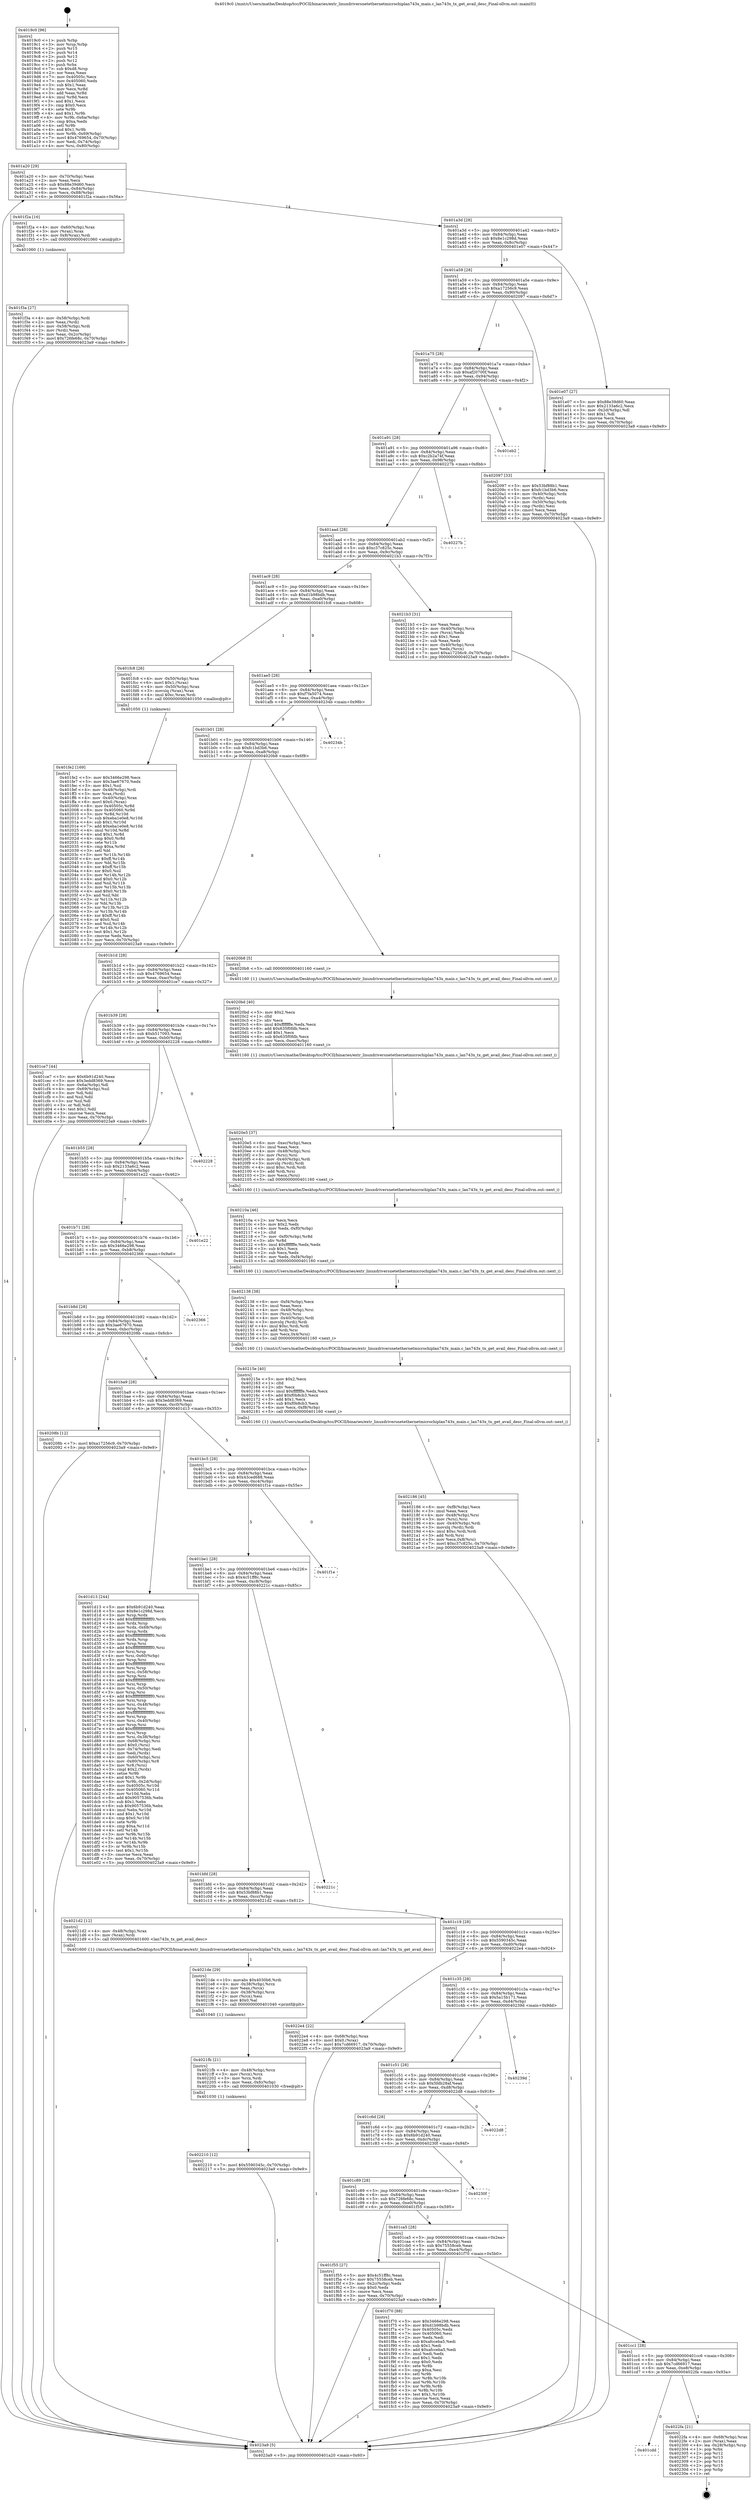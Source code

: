 digraph "0x4019c0" {
  label = "0x4019c0 (/mnt/c/Users/mathe/Desktop/tcc/POCII/binaries/extr_linuxdriversnetethernetmicrochiplan743x_main.c_lan743x_tx_get_avail_desc_Final-ollvm.out::main(0))"
  labelloc = "t"
  node[shape=record]

  Entry [label="",width=0.3,height=0.3,shape=circle,fillcolor=black,style=filled]
  "0x401a20" [label="{
     0x401a20 [29]\l
     | [instrs]\l
     &nbsp;&nbsp;0x401a20 \<+3\>: mov -0x70(%rbp),%eax\l
     &nbsp;&nbsp;0x401a23 \<+2\>: mov %eax,%ecx\l
     &nbsp;&nbsp;0x401a25 \<+6\>: sub $0x88e39d60,%ecx\l
     &nbsp;&nbsp;0x401a2b \<+6\>: mov %eax,-0x84(%rbp)\l
     &nbsp;&nbsp;0x401a31 \<+6\>: mov %ecx,-0x88(%rbp)\l
     &nbsp;&nbsp;0x401a37 \<+6\>: je 0000000000401f2a \<main+0x56a\>\l
  }"]
  "0x401f2a" [label="{
     0x401f2a [16]\l
     | [instrs]\l
     &nbsp;&nbsp;0x401f2a \<+4\>: mov -0x60(%rbp),%rax\l
     &nbsp;&nbsp;0x401f2e \<+3\>: mov (%rax),%rax\l
     &nbsp;&nbsp;0x401f31 \<+4\>: mov 0x8(%rax),%rdi\l
     &nbsp;&nbsp;0x401f35 \<+5\>: call 0000000000401060 \<atoi@plt\>\l
     | [calls]\l
     &nbsp;&nbsp;0x401060 \{1\} (unknown)\l
  }"]
  "0x401a3d" [label="{
     0x401a3d [28]\l
     | [instrs]\l
     &nbsp;&nbsp;0x401a3d \<+5\>: jmp 0000000000401a42 \<main+0x82\>\l
     &nbsp;&nbsp;0x401a42 \<+6\>: mov -0x84(%rbp),%eax\l
     &nbsp;&nbsp;0x401a48 \<+5\>: sub $0x8e1c298d,%eax\l
     &nbsp;&nbsp;0x401a4d \<+6\>: mov %eax,-0x8c(%rbp)\l
     &nbsp;&nbsp;0x401a53 \<+6\>: je 0000000000401e07 \<main+0x447\>\l
  }"]
  Exit [label="",width=0.3,height=0.3,shape=circle,fillcolor=black,style=filled,peripheries=2]
  "0x401e07" [label="{
     0x401e07 [27]\l
     | [instrs]\l
     &nbsp;&nbsp;0x401e07 \<+5\>: mov $0x88e39d60,%eax\l
     &nbsp;&nbsp;0x401e0c \<+5\>: mov $0x2133a6c2,%ecx\l
     &nbsp;&nbsp;0x401e11 \<+3\>: mov -0x2d(%rbp),%dl\l
     &nbsp;&nbsp;0x401e14 \<+3\>: test $0x1,%dl\l
     &nbsp;&nbsp;0x401e17 \<+3\>: cmovne %ecx,%eax\l
     &nbsp;&nbsp;0x401e1a \<+3\>: mov %eax,-0x70(%rbp)\l
     &nbsp;&nbsp;0x401e1d \<+5\>: jmp 00000000004023a9 \<main+0x9e9\>\l
  }"]
  "0x401a59" [label="{
     0x401a59 [28]\l
     | [instrs]\l
     &nbsp;&nbsp;0x401a59 \<+5\>: jmp 0000000000401a5e \<main+0x9e\>\l
     &nbsp;&nbsp;0x401a5e \<+6\>: mov -0x84(%rbp),%eax\l
     &nbsp;&nbsp;0x401a64 \<+5\>: sub $0xa17256c9,%eax\l
     &nbsp;&nbsp;0x401a69 \<+6\>: mov %eax,-0x90(%rbp)\l
     &nbsp;&nbsp;0x401a6f \<+6\>: je 0000000000402097 \<main+0x6d7\>\l
  }"]
  "0x401cdd" [label="{
     0x401cdd\l
  }", style=dashed]
  "0x402097" [label="{
     0x402097 [33]\l
     | [instrs]\l
     &nbsp;&nbsp;0x402097 \<+5\>: mov $0x53bf88b1,%eax\l
     &nbsp;&nbsp;0x40209c \<+5\>: mov $0xfc1bd3b6,%ecx\l
     &nbsp;&nbsp;0x4020a1 \<+4\>: mov -0x40(%rbp),%rdx\l
     &nbsp;&nbsp;0x4020a5 \<+2\>: mov (%rdx),%esi\l
     &nbsp;&nbsp;0x4020a7 \<+4\>: mov -0x50(%rbp),%rdx\l
     &nbsp;&nbsp;0x4020ab \<+2\>: cmp (%rdx),%esi\l
     &nbsp;&nbsp;0x4020ad \<+3\>: cmovl %ecx,%eax\l
     &nbsp;&nbsp;0x4020b0 \<+3\>: mov %eax,-0x70(%rbp)\l
     &nbsp;&nbsp;0x4020b3 \<+5\>: jmp 00000000004023a9 \<main+0x9e9\>\l
  }"]
  "0x401a75" [label="{
     0x401a75 [28]\l
     | [instrs]\l
     &nbsp;&nbsp;0x401a75 \<+5\>: jmp 0000000000401a7a \<main+0xba\>\l
     &nbsp;&nbsp;0x401a7a \<+6\>: mov -0x84(%rbp),%eax\l
     &nbsp;&nbsp;0x401a80 \<+5\>: sub $0xaf20700f,%eax\l
     &nbsp;&nbsp;0x401a85 \<+6\>: mov %eax,-0x94(%rbp)\l
     &nbsp;&nbsp;0x401a8b \<+6\>: je 0000000000401eb2 \<main+0x4f2\>\l
  }"]
  "0x4022fa" [label="{
     0x4022fa [21]\l
     | [instrs]\l
     &nbsp;&nbsp;0x4022fa \<+4\>: mov -0x68(%rbp),%rax\l
     &nbsp;&nbsp;0x4022fe \<+2\>: mov (%rax),%eax\l
     &nbsp;&nbsp;0x402300 \<+4\>: lea -0x28(%rbp),%rsp\l
     &nbsp;&nbsp;0x402304 \<+1\>: pop %rbx\l
     &nbsp;&nbsp;0x402305 \<+2\>: pop %r12\l
     &nbsp;&nbsp;0x402307 \<+2\>: pop %r13\l
     &nbsp;&nbsp;0x402309 \<+2\>: pop %r14\l
     &nbsp;&nbsp;0x40230b \<+2\>: pop %r15\l
     &nbsp;&nbsp;0x40230d \<+1\>: pop %rbp\l
     &nbsp;&nbsp;0x40230e \<+1\>: ret\l
  }"]
  "0x401eb2" [label="{
     0x401eb2\l
  }", style=dashed]
  "0x401a91" [label="{
     0x401a91 [28]\l
     | [instrs]\l
     &nbsp;&nbsp;0x401a91 \<+5\>: jmp 0000000000401a96 \<main+0xd6\>\l
     &nbsp;&nbsp;0x401a96 \<+6\>: mov -0x84(%rbp),%eax\l
     &nbsp;&nbsp;0x401a9c \<+5\>: sub $0xc2b2a74f,%eax\l
     &nbsp;&nbsp;0x401aa1 \<+6\>: mov %eax,-0x98(%rbp)\l
     &nbsp;&nbsp;0x401aa7 \<+6\>: je 000000000040227b \<main+0x8bb\>\l
  }"]
  "0x402210" [label="{
     0x402210 [12]\l
     | [instrs]\l
     &nbsp;&nbsp;0x402210 \<+7\>: movl $0x5590345c,-0x70(%rbp)\l
     &nbsp;&nbsp;0x402217 \<+5\>: jmp 00000000004023a9 \<main+0x9e9\>\l
  }"]
  "0x40227b" [label="{
     0x40227b\l
  }", style=dashed]
  "0x401aad" [label="{
     0x401aad [28]\l
     | [instrs]\l
     &nbsp;&nbsp;0x401aad \<+5\>: jmp 0000000000401ab2 \<main+0xf2\>\l
     &nbsp;&nbsp;0x401ab2 \<+6\>: mov -0x84(%rbp),%eax\l
     &nbsp;&nbsp;0x401ab8 \<+5\>: sub $0xc37c825c,%eax\l
     &nbsp;&nbsp;0x401abd \<+6\>: mov %eax,-0x9c(%rbp)\l
     &nbsp;&nbsp;0x401ac3 \<+6\>: je 00000000004021b3 \<main+0x7f3\>\l
  }"]
  "0x4021fb" [label="{
     0x4021fb [21]\l
     | [instrs]\l
     &nbsp;&nbsp;0x4021fb \<+4\>: mov -0x48(%rbp),%rcx\l
     &nbsp;&nbsp;0x4021ff \<+3\>: mov (%rcx),%rcx\l
     &nbsp;&nbsp;0x402202 \<+3\>: mov %rcx,%rdi\l
     &nbsp;&nbsp;0x402205 \<+6\>: mov %eax,-0xfc(%rbp)\l
     &nbsp;&nbsp;0x40220b \<+5\>: call 0000000000401030 \<free@plt\>\l
     | [calls]\l
     &nbsp;&nbsp;0x401030 \{1\} (unknown)\l
  }"]
  "0x4021b3" [label="{
     0x4021b3 [31]\l
     | [instrs]\l
     &nbsp;&nbsp;0x4021b3 \<+2\>: xor %eax,%eax\l
     &nbsp;&nbsp;0x4021b5 \<+4\>: mov -0x40(%rbp),%rcx\l
     &nbsp;&nbsp;0x4021b9 \<+2\>: mov (%rcx),%edx\l
     &nbsp;&nbsp;0x4021bb \<+3\>: sub $0x1,%eax\l
     &nbsp;&nbsp;0x4021be \<+2\>: sub %eax,%edx\l
     &nbsp;&nbsp;0x4021c0 \<+4\>: mov -0x40(%rbp),%rcx\l
     &nbsp;&nbsp;0x4021c4 \<+2\>: mov %edx,(%rcx)\l
     &nbsp;&nbsp;0x4021c6 \<+7\>: movl $0xa17256c9,-0x70(%rbp)\l
     &nbsp;&nbsp;0x4021cd \<+5\>: jmp 00000000004023a9 \<main+0x9e9\>\l
  }"]
  "0x401ac9" [label="{
     0x401ac9 [28]\l
     | [instrs]\l
     &nbsp;&nbsp;0x401ac9 \<+5\>: jmp 0000000000401ace \<main+0x10e\>\l
     &nbsp;&nbsp;0x401ace \<+6\>: mov -0x84(%rbp),%eax\l
     &nbsp;&nbsp;0x401ad4 \<+5\>: sub $0xd1b98bdb,%eax\l
     &nbsp;&nbsp;0x401ad9 \<+6\>: mov %eax,-0xa0(%rbp)\l
     &nbsp;&nbsp;0x401adf \<+6\>: je 0000000000401fc8 \<main+0x608\>\l
  }"]
  "0x4021de" [label="{
     0x4021de [29]\l
     | [instrs]\l
     &nbsp;&nbsp;0x4021de \<+10\>: movabs $0x4030b6,%rdi\l
     &nbsp;&nbsp;0x4021e8 \<+4\>: mov -0x38(%rbp),%rcx\l
     &nbsp;&nbsp;0x4021ec \<+2\>: mov %eax,(%rcx)\l
     &nbsp;&nbsp;0x4021ee \<+4\>: mov -0x38(%rbp),%rcx\l
     &nbsp;&nbsp;0x4021f2 \<+2\>: mov (%rcx),%esi\l
     &nbsp;&nbsp;0x4021f4 \<+2\>: mov $0x0,%al\l
     &nbsp;&nbsp;0x4021f6 \<+5\>: call 0000000000401040 \<printf@plt\>\l
     | [calls]\l
     &nbsp;&nbsp;0x401040 \{1\} (unknown)\l
  }"]
  "0x401fc8" [label="{
     0x401fc8 [26]\l
     | [instrs]\l
     &nbsp;&nbsp;0x401fc8 \<+4\>: mov -0x50(%rbp),%rax\l
     &nbsp;&nbsp;0x401fcc \<+6\>: movl $0x1,(%rax)\l
     &nbsp;&nbsp;0x401fd2 \<+4\>: mov -0x50(%rbp),%rax\l
     &nbsp;&nbsp;0x401fd6 \<+3\>: movslq (%rax),%rax\l
     &nbsp;&nbsp;0x401fd9 \<+4\>: imul $0xc,%rax,%rdi\l
     &nbsp;&nbsp;0x401fdd \<+5\>: call 0000000000401050 \<malloc@plt\>\l
     | [calls]\l
     &nbsp;&nbsp;0x401050 \{1\} (unknown)\l
  }"]
  "0x401ae5" [label="{
     0x401ae5 [28]\l
     | [instrs]\l
     &nbsp;&nbsp;0x401ae5 \<+5\>: jmp 0000000000401aea \<main+0x12a\>\l
     &nbsp;&nbsp;0x401aea \<+6\>: mov -0x84(%rbp),%eax\l
     &nbsp;&nbsp;0x401af0 \<+5\>: sub $0xf7fa5074,%eax\l
     &nbsp;&nbsp;0x401af5 \<+6\>: mov %eax,-0xa4(%rbp)\l
     &nbsp;&nbsp;0x401afb \<+6\>: je 000000000040234b \<main+0x98b\>\l
  }"]
  "0x402186" [label="{
     0x402186 [45]\l
     | [instrs]\l
     &nbsp;&nbsp;0x402186 \<+6\>: mov -0xf8(%rbp),%ecx\l
     &nbsp;&nbsp;0x40218c \<+3\>: imul %eax,%ecx\l
     &nbsp;&nbsp;0x40218f \<+4\>: mov -0x48(%rbp),%rsi\l
     &nbsp;&nbsp;0x402193 \<+3\>: mov (%rsi),%rsi\l
     &nbsp;&nbsp;0x402196 \<+4\>: mov -0x40(%rbp),%rdi\l
     &nbsp;&nbsp;0x40219a \<+3\>: movslq (%rdi),%rdi\l
     &nbsp;&nbsp;0x40219d \<+4\>: imul $0xc,%rdi,%rdi\l
     &nbsp;&nbsp;0x4021a1 \<+3\>: add %rdi,%rsi\l
     &nbsp;&nbsp;0x4021a4 \<+3\>: mov %ecx,0x8(%rsi)\l
     &nbsp;&nbsp;0x4021a7 \<+7\>: movl $0xc37c825c,-0x70(%rbp)\l
     &nbsp;&nbsp;0x4021ae \<+5\>: jmp 00000000004023a9 \<main+0x9e9\>\l
  }"]
  "0x40234b" [label="{
     0x40234b\l
  }", style=dashed]
  "0x401b01" [label="{
     0x401b01 [28]\l
     | [instrs]\l
     &nbsp;&nbsp;0x401b01 \<+5\>: jmp 0000000000401b06 \<main+0x146\>\l
     &nbsp;&nbsp;0x401b06 \<+6\>: mov -0x84(%rbp),%eax\l
     &nbsp;&nbsp;0x401b0c \<+5\>: sub $0xfc1bd3b6,%eax\l
     &nbsp;&nbsp;0x401b11 \<+6\>: mov %eax,-0xa8(%rbp)\l
     &nbsp;&nbsp;0x401b17 \<+6\>: je 00000000004020b8 \<main+0x6f8\>\l
  }"]
  "0x40215e" [label="{
     0x40215e [40]\l
     | [instrs]\l
     &nbsp;&nbsp;0x40215e \<+5\>: mov $0x2,%ecx\l
     &nbsp;&nbsp;0x402163 \<+1\>: cltd\l
     &nbsp;&nbsp;0x402164 \<+2\>: idiv %ecx\l
     &nbsp;&nbsp;0x402166 \<+6\>: imul $0xfffffffe,%edx,%ecx\l
     &nbsp;&nbsp;0x40216c \<+6\>: add $0xf0b8cb3,%ecx\l
     &nbsp;&nbsp;0x402172 \<+3\>: add $0x1,%ecx\l
     &nbsp;&nbsp;0x402175 \<+6\>: sub $0xf0b8cb3,%ecx\l
     &nbsp;&nbsp;0x40217b \<+6\>: mov %ecx,-0xf8(%rbp)\l
     &nbsp;&nbsp;0x402181 \<+5\>: call 0000000000401160 \<next_i\>\l
     | [calls]\l
     &nbsp;&nbsp;0x401160 \{1\} (/mnt/c/Users/mathe/Desktop/tcc/POCII/binaries/extr_linuxdriversnetethernetmicrochiplan743x_main.c_lan743x_tx_get_avail_desc_Final-ollvm.out::next_i)\l
  }"]
  "0x4020b8" [label="{
     0x4020b8 [5]\l
     | [instrs]\l
     &nbsp;&nbsp;0x4020b8 \<+5\>: call 0000000000401160 \<next_i\>\l
     | [calls]\l
     &nbsp;&nbsp;0x401160 \{1\} (/mnt/c/Users/mathe/Desktop/tcc/POCII/binaries/extr_linuxdriversnetethernetmicrochiplan743x_main.c_lan743x_tx_get_avail_desc_Final-ollvm.out::next_i)\l
  }"]
  "0x401b1d" [label="{
     0x401b1d [28]\l
     | [instrs]\l
     &nbsp;&nbsp;0x401b1d \<+5\>: jmp 0000000000401b22 \<main+0x162\>\l
     &nbsp;&nbsp;0x401b22 \<+6\>: mov -0x84(%rbp),%eax\l
     &nbsp;&nbsp;0x401b28 \<+5\>: sub $0x4769654,%eax\l
     &nbsp;&nbsp;0x401b2d \<+6\>: mov %eax,-0xac(%rbp)\l
     &nbsp;&nbsp;0x401b33 \<+6\>: je 0000000000401ce7 \<main+0x327\>\l
  }"]
  "0x402138" [label="{
     0x402138 [38]\l
     | [instrs]\l
     &nbsp;&nbsp;0x402138 \<+6\>: mov -0xf4(%rbp),%ecx\l
     &nbsp;&nbsp;0x40213e \<+3\>: imul %eax,%ecx\l
     &nbsp;&nbsp;0x402141 \<+4\>: mov -0x48(%rbp),%rsi\l
     &nbsp;&nbsp;0x402145 \<+3\>: mov (%rsi),%rsi\l
     &nbsp;&nbsp;0x402148 \<+4\>: mov -0x40(%rbp),%rdi\l
     &nbsp;&nbsp;0x40214c \<+3\>: movslq (%rdi),%rdi\l
     &nbsp;&nbsp;0x40214f \<+4\>: imul $0xc,%rdi,%rdi\l
     &nbsp;&nbsp;0x402153 \<+3\>: add %rdi,%rsi\l
     &nbsp;&nbsp;0x402156 \<+3\>: mov %ecx,0x4(%rsi)\l
     &nbsp;&nbsp;0x402159 \<+5\>: call 0000000000401160 \<next_i\>\l
     | [calls]\l
     &nbsp;&nbsp;0x401160 \{1\} (/mnt/c/Users/mathe/Desktop/tcc/POCII/binaries/extr_linuxdriversnetethernetmicrochiplan743x_main.c_lan743x_tx_get_avail_desc_Final-ollvm.out::next_i)\l
  }"]
  "0x401ce7" [label="{
     0x401ce7 [44]\l
     | [instrs]\l
     &nbsp;&nbsp;0x401ce7 \<+5\>: mov $0x6b91d240,%eax\l
     &nbsp;&nbsp;0x401cec \<+5\>: mov $0x3edd8369,%ecx\l
     &nbsp;&nbsp;0x401cf1 \<+3\>: mov -0x6a(%rbp),%dl\l
     &nbsp;&nbsp;0x401cf4 \<+4\>: mov -0x69(%rbp),%sil\l
     &nbsp;&nbsp;0x401cf8 \<+3\>: mov %dl,%dil\l
     &nbsp;&nbsp;0x401cfb \<+3\>: and %sil,%dil\l
     &nbsp;&nbsp;0x401cfe \<+3\>: xor %sil,%dl\l
     &nbsp;&nbsp;0x401d01 \<+3\>: or %dl,%dil\l
     &nbsp;&nbsp;0x401d04 \<+4\>: test $0x1,%dil\l
     &nbsp;&nbsp;0x401d08 \<+3\>: cmovne %ecx,%eax\l
     &nbsp;&nbsp;0x401d0b \<+3\>: mov %eax,-0x70(%rbp)\l
     &nbsp;&nbsp;0x401d0e \<+5\>: jmp 00000000004023a9 \<main+0x9e9\>\l
  }"]
  "0x401b39" [label="{
     0x401b39 [28]\l
     | [instrs]\l
     &nbsp;&nbsp;0x401b39 \<+5\>: jmp 0000000000401b3e \<main+0x17e\>\l
     &nbsp;&nbsp;0x401b3e \<+6\>: mov -0x84(%rbp),%eax\l
     &nbsp;&nbsp;0x401b44 \<+5\>: sub $0xb517093,%eax\l
     &nbsp;&nbsp;0x401b49 \<+6\>: mov %eax,-0xb0(%rbp)\l
     &nbsp;&nbsp;0x401b4f \<+6\>: je 0000000000402228 \<main+0x868\>\l
  }"]
  "0x4023a9" [label="{
     0x4023a9 [5]\l
     | [instrs]\l
     &nbsp;&nbsp;0x4023a9 \<+5\>: jmp 0000000000401a20 \<main+0x60\>\l
  }"]
  "0x4019c0" [label="{
     0x4019c0 [96]\l
     | [instrs]\l
     &nbsp;&nbsp;0x4019c0 \<+1\>: push %rbp\l
     &nbsp;&nbsp;0x4019c1 \<+3\>: mov %rsp,%rbp\l
     &nbsp;&nbsp;0x4019c4 \<+2\>: push %r15\l
     &nbsp;&nbsp;0x4019c6 \<+2\>: push %r14\l
     &nbsp;&nbsp;0x4019c8 \<+2\>: push %r13\l
     &nbsp;&nbsp;0x4019ca \<+2\>: push %r12\l
     &nbsp;&nbsp;0x4019cc \<+1\>: push %rbx\l
     &nbsp;&nbsp;0x4019cd \<+7\>: sub $0xd8,%rsp\l
     &nbsp;&nbsp;0x4019d4 \<+2\>: xor %eax,%eax\l
     &nbsp;&nbsp;0x4019d6 \<+7\>: mov 0x40505c,%ecx\l
     &nbsp;&nbsp;0x4019dd \<+7\>: mov 0x405060,%edx\l
     &nbsp;&nbsp;0x4019e4 \<+3\>: sub $0x1,%eax\l
     &nbsp;&nbsp;0x4019e7 \<+3\>: mov %ecx,%r8d\l
     &nbsp;&nbsp;0x4019ea \<+3\>: add %eax,%r8d\l
     &nbsp;&nbsp;0x4019ed \<+4\>: imul %r8d,%ecx\l
     &nbsp;&nbsp;0x4019f1 \<+3\>: and $0x1,%ecx\l
     &nbsp;&nbsp;0x4019f4 \<+3\>: cmp $0x0,%ecx\l
     &nbsp;&nbsp;0x4019f7 \<+4\>: sete %r9b\l
     &nbsp;&nbsp;0x4019fb \<+4\>: and $0x1,%r9b\l
     &nbsp;&nbsp;0x4019ff \<+4\>: mov %r9b,-0x6a(%rbp)\l
     &nbsp;&nbsp;0x401a03 \<+3\>: cmp $0xa,%edx\l
     &nbsp;&nbsp;0x401a06 \<+4\>: setl %r9b\l
     &nbsp;&nbsp;0x401a0a \<+4\>: and $0x1,%r9b\l
     &nbsp;&nbsp;0x401a0e \<+4\>: mov %r9b,-0x69(%rbp)\l
     &nbsp;&nbsp;0x401a12 \<+7\>: movl $0x4769654,-0x70(%rbp)\l
     &nbsp;&nbsp;0x401a19 \<+3\>: mov %edi,-0x74(%rbp)\l
     &nbsp;&nbsp;0x401a1c \<+4\>: mov %rsi,-0x80(%rbp)\l
  }"]
  "0x40210a" [label="{
     0x40210a [46]\l
     | [instrs]\l
     &nbsp;&nbsp;0x40210a \<+2\>: xor %ecx,%ecx\l
     &nbsp;&nbsp;0x40210c \<+5\>: mov $0x2,%edx\l
     &nbsp;&nbsp;0x402111 \<+6\>: mov %edx,-0xf0(%rbp)\l
     &nbsp;&nbsp;0x402117 \<+1\>: cltd\l
     &nbsp;&nbsp;0x402118 \<+7\>: mov -0xf0(%rbp),%r8d\l
     &nbsp;&nbsp;0x40211f \<+3\>: idiv %r8d\l
     &nbsp;&nbsp;0x402122 \<+6\>: imul $0xfffffffe,%edx,%edx\l
     &nbsp;&nbsp;0x402128 \<+3\>: sub $0x1,%ecx\l
     &nbsp;&nbsp;0x40212b \<+2\>: sub %ecx,%edx\l
     &nbsp;&nbsp;0x40212d \<+6\>: mov %edx,-0xf4(%rbp)\l
     &nbsp;&nbsp;0x402133 \<+5\>: call 0000000000401160 \<next_i\>\l
     | [calls]\l
     &nbsp;&nbsp;0x401160 \{1\} (/mnt/c/Users/mathe/Desktop/tcc/POCII/binaries/extr_linuxdriversnetethernetmicrochiplan743x_main.c_lan743x_tx_get_avail_desc_Final-ollvm.out::next_i)\l
  }"]
  "0x402228" [label="{
     0x402228\l
  }", style=dashed]
  "0x401b55" [label="{
     0x401b55 [28]\l
     | [instrs]\l
     &nbsp;&nbsp;0x401b55 \<+5\>: jmp 0000000000401b5a \<main+0x19a\>\l
     &nbsp;&nbsp;0x401b5a \<+6\>: mov -0x84(%rbp),%eax\l
     &nbsp;&nbsp;0x401b60 \<+5\>: sub $0x2133a6c2,%eax\l
     &nbsp;&nbsp;0x401b65 \<+6\>: mov %eax,-0xb4(%rbp)\l
     &nbsp;&nbsp;0x401b6b \<+6\>: je 0000000000401e22 \<main+0x462\>\l
  }"]
  "0x4020e5" [label="{
     0x4020e5 [37]\l
     | [instrs]\l
     &nbsp;&nbsp;0x4020e5 \<+6\>: mov -0xec(%rbp),%ecx\l
     &nbsp;&nbsp;0x4020eb \<+3\>: imul %eax,%ecx\l
     &nbsp;&nbsp;0x4020ee \<+4\>: mov -0x48(%rbp),%rsi\l
     &nbsp;&nbsp;0x4020f2 \<+3\>: mov (%rsi),%rsi\l
     &nbsp;&nbsp;0x4020f5 \<+4\>: mov -0x40(%rbp),%rdi\l
     &nbsp;&nbsp;0x4020f9 \<+3\>: movslq (%rdi),%rdi\l
     &nbsp;&nbsp;0x4020fc \<+4\>: imul $0xc,%rdi,%rdi\l
     &nbsp;&nbsp;0x402100 \<+3\>: add %rdi,%rsi\l
     &nbsp;&nbsp;0x402103 \<+2\>: mov %ecx,(%rsi)\l
     &nbsp;&nbsp;0x402105 \<+5\>: call 0000000000401160 \<next_i\>\l
     | [calls]\l
     &nbsp;&nbsp;0x401160 \{1\} (/mnt/c/Users/mathe/Desktop/tcc/POCII/binaries/extr_linuxdriversnetethernetmicrochiplan743x_main.c_lan743x_tx_get_avail_desc_Final-ollvm.out::next_i)\l
  }"]
  "0x401e22" [label="{
     0x401e22\l
  }", style=dashed]
  "0x401b71" [label="{
     0x401b71 [28]\l
     | [instrs]\l
     &nbsp;&nbsp;0x401b71 \<+5\>: jmp 0000000000401b76 \<main+0x1b6\>\l
     &nbsp;&nbsp;0x401b76 \<+6\>: mov -0x84(%rbp),%eax\l
     &nbsp;&nbsp;0x401b7c \<+5\>: sub $0x3466e298,%eax\l
     &nbsp;&nbsp;0x401b81 \<+6\>: mov %eax,-0xb8(%rbp)\l
     &nbsp;&nbsp;0x401b87 \<+6\>: je 0000000000402366 \<main+0x9a6\>\l
  }"]
  "0x4020bd" [label="{
     0x4020bd [40]\l
     | [instrs]\l
     &nbsp;&nbsp;0x4020bd \<+5\>: mov $0x2,%ecx\l
     &nbsp;&nbsp;0x4020c2 \<+1\>: cltd\l
     &nbsp;&nbsp;0x4020c3 \<+2\>: idiv %ecx\l
     &nbsp;&nbsp;0x4020c5 \<+6\>: imul $0xfffffffe,%edx,%ecx\l
     &nbsp;&nbsp;0x4020cb \<+6\>: add $0x635f0fdb,%ecx\l
     &nbsp;&nbsp;0x4020d1 \<+3\>: add $0x1,%ecx\l
     &nbsp;&nbsp;0x4020d4 \<+6\>: sub $0x635f0fdb,%ecx\l
     &nbsp;&nbsp;0x4020da \<+6\>: mov %ecx,-0xec(%rbp)\l
     &nbsp;&nbsp;0x4020e0 \<+5\>: call 0000000000401160 \<next_i\>\l
     | [calls]\l
     &nbsp;&nbsp;0x401160 \{1\} (/mnt/c/Users/mathe/Desktop/tcc/POCII/binaries/extr_linuxdriversnetethernetmicrochiplan743x_main.c_lan743x_tx_get_avail_desc_Final-ollvm.out::next_i)\l
  }"]
  "0x402366" [label="{
     0x402366\l
  }", style=dashed]
  "0x401b8d" [label="{
     0x401b8d [28]\l
     | [instrs]\l
     &nbsp;&nbsp;0x401b8d \<+5\>: jmp 0000000000401b92 \<main+0x1d2\>\l
     &nbsp;&nbsp;0x401b92 \<+6\>: mov -0x84(%rbp),%eax\l
     &nbsp;&nbsp;0x401b98 \<+5\>: sub $0x3ae67670,%eax\l
     &nbsp;&nbsp;0x401b9d \<+6\>: mov %eax,-0xbc(%rbp)\l
     &nbsp;&nbsp;0x401ba3 \<+6\>: je 000000000040208b \<main+0x6cb\>\l
  }"]
  "0x401fe2" [label="{
     0x401fe2 [169]\l
     | [instrs]\l
     &nbsp;&nbsp;0x401fe2 \<+5\>: mov $0x3466e298,%ecx\l
     &nbsp;&nbsp;0x401fe7 \<+5\>: mov $0x3ae67670,%edx\l
     &nbsp;&nbsp;0x401fec \<+3\>: mov $0x1,%sil\l
     &nbsp;&nbsp;0x401fef \<+4\>: mov -0x48(%rbp),%rdi\l
     &nbsp;&nbsp;0x401ff3 \<+3\>: mov %rax,(%rdi)\l
     &nbsp;&nbsp;0x401ff6 \<+4\>: mov -0x40(%rbp),%rax\l
     &nbsp;&nbsp;0x401ffa \<+6\>: movl $0x0,(%rax)\l
     &nbsp;&nbsp;0x402000 \<+8\>: mov 0x40505c,%r8d\l
     &nbsp;&nbsp;0x402008 \<+8\>: mov 0x405060,%r9d\l
     &nbsp;&nbsp;0x402010 \<+3\>: mov %r8d,%r10d\l
     &nbsp;&nbsp;0x402013 \<+7\>: sub $0xeba1e0e8,%r10d\l
     &nbsp;&nbsp;0x40201a \<+4\>: sub $0x1,%r10d\l
     &nbsp;&nbsp;0x40201e \<+7\>: add $0xeba1e0e8,%r10d\l
     &nbsp;&nbsp;0x402025 \<+4\>: imul %r10d,%r8d\l
     &nbsp;&nbsp;0x402029 \<+4\>: and $0x1,%r8d\l
     &nbsp;&nbsp;0x40202d \<+4\>: cmp $0x0,%r8d\l
     &nbsp;&nbsp;0x402031 \<+4\>: sete %r11b\l
     &nbsp;&nbsp;0x402035 \<+4\>: cmp $0xa,%r9d\l
     &nbsp;&nbsp;0x402039 \<+3\>: setl %bl\l
     &nbsp;&nbsp;0x40203c \<+3\>: mov %r11b,%r14b\l
     &nbsp;&nbsp;0x40203f \<+4\>: xor $0xff,%r14b\l
     &nbsp;&nbsp;0x402043 \<+3\>: mov %bl,%r15b\l
     &nbsp;&nbsp;0x402046 \<+4\>: xor $0xff,%r15b\l
     &nbsp;&nbsp;0x40204a \<+4\>: xor $0x0,%sil\l
     &nbsp;&nbsp;0x40204e \<+3\>: mov %r14b,%r12b\l
     &nbsp;&nbsp;0x402051 \<+4\>: and $0x0,%r12b\l
     &nbsp;&nbsp;0x402055 \<+3\>: and %sil,%r11b\l
     &nbsp;&nbsp;0x402058 \<+3\>: mov %r15b,%r13b\l
     &nbsp;&nbsp;0x40205b \<+4\>: and $0x0,%r13b\l
     &nbsp;&nbsp;0x40205f \<+3\>: and %sil,%bl\l
     &nbsp;&nbsp;0x402062 \<+3\>: or %r11b,%r12b\l
     &nbsp;&nbsp;0x402065 \<+3\>: or %bl,%r13b\l
     &nbsp;&nbsp;0x402068 \<+3\>: xor %r13b,%r12b\l
     &nbsp;&nbsp;0x40206b \<+3\>: or %r15b,%r14b\l
     &nbsp;&nbsp;0x40206e \<+4\>: xor $0xff,%r14b\l
     &nbsp;&nbsp;0x402072 \<+4\>: or $0x0,%sil\l
     &nbsp;&nbsp;0x402076 \<+3\>: and %sil,%r14b\l
     &nbsp;&nbsp;0x402079 \<+3\>: or %r14b,%r12b\l
     &nbsp;&nbsp;0x40207c \<+4\>: test $0x1,%r12b\l
     &nbsp;&nbsp;0x402080 \<+3\>: cmovne %edx,%ecx\l
     &nbsp;&nbsp;0x402083 \<+3\>: mov %ecx,-0x70(%rbp)\l
     &nbsp;&nbsp;0x402086 \<+5\>: jmp 00000000004023a9 \<main+0x9e9\>\l
  }"]
  "0x40208b" [label="{
     0x40208b [12]\l
     | [instrs]\l
     &nbsp;&nbsp;0x40208b \<+7\>: movl $0xa17256c9,-0x70(%rbp)\l
     &nbsp;&nbsp;0x402092 \<+5\>: jmp 00000000004023a9 \<main+0x9e9\>\l
  }"]
  "0x401ba9" [label="{
     0x401ba9 [28]\l
     | [instrs]\l
     &nbsp;&nbsp;0x401ba9 \<+5\>: jmp 0000000000401bae \<main+0x1ee\>\l
     &nbsp;&nbsp;0x401bae \<+6\>: mov -0x84(%rbp),%eax\l
     &nbsp;&nbsp;0x401bb4 \<+5\>: sub $0x3edd8369,%eax\l
     &nbsp;&nbsp;0x401bb9 \<+6\>: mov %eax,-0xc0(%rbp)\l
     &nbsp;&nbsp;0x401bbf \<+6\>: je 0000000000401d13 \<main+0x353\>\l
  }"]
  "0x401cc1" [label="{
     0x401cc1 [28]\l
     | [instrs]\l
     &nbsp;&nbsp;0x401cc1 \<+5\>: jmp 0000000000401cc6 \<main+0x306\>\l
     &nbsp;&nbsp;0x401cc6 \<+6\>: mov -0x84(%rbp),%eax\l
     &nbsp;&nbsp;0x401ccc \<+5\>: sub $0x7cd66917,%eax\l
     &nbsp;&nbsp;0x401cd1 \<+6\>: mov %eax,-0xe8(%rbp)\l
     &nbsp;&nbsp;0x401cd7 \<+6\>: je 00000000004022fa \<main+0x93a\>\l
  }"]
  "0x401d13" [label="{
     0x401d13 [244]\l
     | [instrs]\l
     &nbsp;&nbsp;0x401d13 \<+5\>: mov $0x6b91d240,%eax\l
     &nbsp;&nbsp;0x401d18 \<+5\>: mov $0x8e1c298d,%ecx\l
     &nbsp;&nbsp;0x401d1d \<+3\>: mov %rsp,%rdx\l
     &nbsp;&nbsp;0x401d20 \<+4\>: add $0xfffffffffffffff0,%rdx\l
     &nbsp;&nbsp;0x401d24 \<+3\>: mov %rdx,%rsp\l
     &nbsp;&nbsp;0x401d27 \<+4\>: mov %rdx,-0x68(%rbp)\l
     &nbsp;&nbsp;0x401d2b \<+3\>: mov %rsp,%rdx\l
     &nbsp;&nbsp;0x401d2e \<+4\>: add $0xfffffffffffffff0,%rdx\l
     &nbsp;&nbsp;0x401d32 \<+3\>: mov %rdx,%rsp\l
     &nbsp;&nbsp;0x401d35 \<+3\>: mov %rsp,%rsi\l
     &nbsp;&nbsp;0x401d38 \<+4\>: add $0xfffffffffffffff0,%rsi\l
     &nbsp;&nbsp;0x401d3c \<+3\>: mov %rsi,%rsp\l
     &nbsp;&nbsp;0x401d3f \<+4\>: mov %rsi,-0x60(%rbp)\l
     &nbsp;&nbsp;0x401d43 \<+3\>: mov %rsp,%rsi\l
     &nbsp;&nbsp;0x401d46 \<+4\>: add $0xfffffffffffffff0,%rsi\l
     &nbsp;&nbsp;0x401d4a \<+3\>: mov %rsi,%rsp\l
     &nbsp;&nbsp;0x401d4d \<+4\>: mov %rsi,-0x58(%rbp)\l
     &nbsp;&nbsp;0x401d51 \<+3\>: mov %rsp,%rsi\l
     &nbsp;&nbsp;0x401d54 \<+4\>: add $0xfffffffffffffff0,%rsi\l
     &nbsp;&nbsp;0x401d58 \<+3\>: mov %rsi,%rsp\l
     &nbsp;&nbsp;0x401d5b \<+4\>: mov %rsi,-0x50(%rbp)\l
     &nbsp;&nbsp;0x401d5f \<+3\>: mov %rsp,%rsi\l
     &nbsp;&nbsp;0x401d62 \<+4\>: add $0xfffffffffffffff0,%rsi\l
     &nbsp;&nbsp;0x401d66 \<+3\>: mov %rsi,%rsp\l
     &nbsp;&nbsp;0x401d69 \<+4\>: mov %rsi,-0x48(%rbp)\l
     &nbsp;&nbsp;0x401d6d \<+3\>: mov %rsp,%rsi\l
     &nbsp;&nbsp;0x401d70 \<+4\>: add $0xfffffffffffffff0,%rsi\l
     &nbsp;&nbsp;0x401d74 \<+3\>: mov %rsi,%rsp\l
     &nbsp;&nbsp;0x401d77 \<+4\>: mov %rsi,-0x40(%rbp)\l
     &nbsp;&nbsp;0x401d7b \<+3\>: mov %rsp,%rsi\l
     &nbsp;&nbsp;0x401d7e \<+4\>: add $0xfffffffffffffff0,%rsi\l
     &nbsp;&nbsp;0x401d82 \<+3\>: mov %rsi,%rsp\l
     &nbsp;&nbsp;0x401d85 \<+4\>: mov %rsi,-0x38(%rbp)\l
     &nbsp;&nbsp;0x401d89 \<+4\>: mov -0x68(%rbp),%rsi\l
     &nbsp;&nbsp;0x401d8d \<+6\>: movl $0x0,(%rsi)\l
     &nbsp;&nbsp;0x401d93 \<+3\>: mov -0x74(%rbp),%edi\l
     &nbsp;&nbsp;0x401d96 \<+2\>: mov %edi,(%rdx)\l
     &nbsp;&nbsp;0x401d98 \<+4\>: mov -0x60(%rbp),%rsi\l
     &nbsp;&nbsp;0x401d9c \<+4\>: mov -0x80(%rbp),%r8\l
     &nbsp;&nbsp;0x401da0 \<+3\>: mov %r8,(%rsi)\l
     &nbsp;&nbsp;0x401da3 \<+3\>: cmpl $0x2,(%rdx)\l
     &nbsp;&nbsp;0x401da6 \<+4\>: setne %r9b\l
     &nbsp;&nbsp;0x401daa \<+4\>: and $0x1,%r9b\l
     &nbsp;&nbsp;0x401dae \<+4\>: mov %r9b,-0x2d(%rbp)\l
     &nbsp;&nbsp;0x401db2 \<+8\>: mov 0x40505c,%r10d\l
     &nbsp;&nbsp;0x401dba \<+8\>: mov 0x405060,%r11d\l
     &nbsp;&nbsp;0x401dc2 \<+3\>: mov %r10d,%ebx\l
     &nbsp;&nbsp;0x401dc5 \<+6\>: add $0x9057536b,%ebx\l
     &nbsp;&nbsp;0x401dcb \<+3\>: sub $0x1,%ebx\l
     &nbsp;&nbsp;0x401dce \<+6\>: sub $0x9057536b,%ebx\l
     &nbsp;&nbsp;0x401dd4 \<+4\>: imul %ebx,%r10d\l
     &nbsp;&nbsp;0x401dd8 \<+4\>: and $0x1,%r10d\l
     &nbsp;&nbsp;0x401ddc \<+4\>: cmp $0x0,%r10d\l
     &nbsp;&nbsp;0x401de0 \<+4\>: sete %r9b\l
     &nbsp;&nbsp;0x401de4 \<+4\>: cmp $0xa,%r11d\l
     &nbsp;&nbsp;0x401de8 \<+4\>: setl %r14b\l
     &nbsp;&nbsp;0x401dec \<+3\>: mov %r9b,%r15b\l
     &nbsp;&nbsp;0x401def \<+3\>: and %r14b,%r15b\l
     &nbsp;&nbsp;0x401df2 \<+3\>: xor %r14b,%r9b\l
     &nbsp;&nbsp;0x401df5 \<+3\>: or %r9b,%r15b\l
     &nbsp;&nbsp;0x401df8 \<+4\>: test $0x1,%r15b\l
     &nbsp;&nbsp;0x401dfc \<+3\>: cmovne %ecx,%eax\l
     &nbsp;&nbsp;0x401dff \<+3\>: mov %eax,-0x70(%rbp)\l
     &nbsp;&nbsp;0x401e02 \<+5\>: jmp 00000000004023a9 \<main+0x9e9\>\l
  }"]
  "0x401bc5" [label="{
     0x401bc5 [28]\l
     | [instrs]\l
     &nbsp;&nbsp;0x401bc5 \<+5\>: jmp 0000000000401bca \<main+0x20a\>\l
     &nbsp;&nbsp;0x401bca \<+6\>: mov -0x84(%rbp),%eax\l
     &nbsp;&nbsp;0x401bd0 \<+5\>: sub $0x43ced688,%eax\l
     &nbsp;&nbsp;0x401bd5 \<+6\>: mov %eax,-0xc4(%rbp)\l
     &nbsp;&nbsp;0x401bdb \<+6\>: je 0000000000401f1e \<main+0x55e\>\l
  }"]
  "0x401f70" [label="{
     0x401f70 [88]\l
     | [instrs]\l
     &nbsp;&nbsp;0x401f70 \<+5\>: mov $0x3466e298,%eax\l
     &nbsp;&nbsp;0x401f75 \<+5\>: mov $0xd1b98bdb,%ecx\l
     &nbsp;&nbsp;0x401f7a \<+7\>: mov 0x40505c,%edx\l
     &nbsp;&nbsp;0x401f81 \<+7\>: mov 0x405060,%esi\l
     &nbsp;&nbsp;0x401f88 \<+2\>: mov %edx,%edi\l
     &nbsp;&nbsp;0x401f8a \<+6\>: sub $0xafcceba5,%edi\l
     &nbsp;&nbsp;0x401f90 \<+3\>: sub $0x1,%edi\l
     &nbsp;&nbsp;0x401f93 \<+6\>: add $0xafcceba5,%edi\l
     &nbsp;&nbsp;0x401f99 \<+3\>: imul %edi,%edx\l
     &nbsp;&nbsp;0x401f9c \<+3\>: and $0x1,%edx\l
     &nbsp;&nbsp;0x401f9f \<+3\>: cmp $0x0,%edx\l
     &nbsp;&nbsp;0x401fa2 \<+4\>: sete %r8b\l
     &nbsp;&nbsp;0x401fa6 \<+3\>: cmp $0xa,%esi\l
     &nbsp;&nbsp;0x401fa9 \<+4\>: setl %r9b\l
     &nbsp;&nbsp;0x401fad \<+3\>: mov %r8b,%r10b\l
     &nbsp;&nbsp;0x401fb0 \<+3\>: and %r9b,%r10b\l
     &nbsp;&nbsp;0x401fb3 \<+3\>: xor %r9b,%r8b\l
     &nbsp;&nbsp;0x401fb6 \<+3\>: or %r8b,%r10b\l
     &nbsp;&nbsp;0x401fb9 \<+4\>: test $0x1,%r10b\l
     &nbsp;&nbsp;0x401fbd \<+3\>: cmovne %ecx,%eax\l
     &nbsp;&nbsp;0x401fc0 \<+3\>: mov %eax,-0x70(%rbp)\l
     &nbsp;&nbsp;0x401fc3 \<+5\>: jmp 00000000004023a9 \<main+0x9e9\>\l
  }"]
  "0x401f3a" [label="{
     0x401f3a [27]\l
     | [instrs]\l
     &nbsp;&nbsp;0x401f3a \<+4\>: mov -0x58(%rbp),%rdi\l
     &nbsp;&nbsp;0x401f3e \<+2\>: mov %eax,(%rdi)\l
     &nbsp;&nbsp;0x401f40 \<+4\>: mov -0x58(%rbp),%rdi\l
     &nbsp;&nbsp;0x401f44 \<+2\>: mov (%rdi),%eax\l
     &nbsp;&nbsp;0x401f46 \<+3\>: mov %eax,-0x2c(%rbp)\l
     &nbsp;&nbsp;0x401f49 \<+7\>: movl $0x726fe68c,-0x70(%rbp)\l
     &nbsp;&nbsp;0x401f50 \<+5\>: jmp 00000000004023a9 \<main+0x9e9\>\l
  }"]
  "0x401ca5" [label="{
     0x401ca5 [28]\l
     | [instrs]\l
     &nbsp;&nbsp;0x401ca5 \<+5\>: jmp 0000000000401caa \<main+0x2ea\>\l
     &nbsp;&nbsp;0x401caa \<+6\>: mov -0x84(%rbp),%eax\l
     &nbsp;&nbsp;0x401cb0 \<+5\>: sub $0x75558ceb,%eax\l
     &nbsp;&nbsp;0x401cb5 \<+6\>: mov %eax,-0xe4(%rbp)\l
     &nbsp;&nbsp;0x401cbb \<+6\>: je 0000000000401f70 \<main+0x5b0\>\l
  }"]
  "0x401f1e" [label="{
     0x401f1e\l
  }", style=dashed]
  "0x401be1" [label="{
     0x401be1 [28]\l
     | [instrs]\l
     &nbsp;&nbsp;0x401be1 \<+5\>: jmp 0000000000401be6 \<main+0x226\>\l
     &nbsp;&nbsp;0x401be6 \<+6\>: mov -0x84(%rbp),%eax\l
     &nbsp;&nbsp;0x401bec \<+5\>: sub $0x4c51ff8c,%eax\l
     &nbsp;&nbsp;0x401bf1 \<+6\>: mov %eax,-0xc8(%rbp)\l
     &nbsp;&nbsp;0x401bf7 \<+6\>: je 000000000040221c \<main+0x85c\>\l
  }"]
  "0x401f55" [label="{
     0x401f55 [27]\l
     | [instrs]\l
     &nbsp;&nbsp;0x401f55 \<+5\>: mov $0x4c51ff8c,%eax\l
     &nbsp;&nbsp;0x401f5a \<+5\>: mov $0x75558ceb,%ecx\l
     &nbsp;&nbsp;0x401f5f \<+3\>: mov -0x2c(%rbp),%edx\l
     &nbsp;&nbsp;0x401f62 \<+3\>: cmp $0x0,%edx\l
     &nbsp;&nbsp;0x401f65 \<+3\>: cmove %ecx,%eax\l
     &nbsp;&nbsp;0x401f68 \<+3\>: mov %eax,-0x70(%rbp)\l
     &nbsp;&nbsp;0x401f6b \<+5\>: jmp 00000000004023a9 \<main+0x9e9\>\l
  }"]
  "0x40221c" [label="{
     0x40221c\l
  }", style=dashed]
  "0x401bfd" [label="{
     0x401bfd [28]\l
     | [instrs]\l
     &nbsp;&nbsp;0x401bfd \<+5\>: jmp 0000000000401c02 \<main+0x242\>\l
     &nbsp;&nbsp;0x401c02 \<+6\>: mov -0x84(%rbp),%eax\l
     &nbsp;&nbsp;0x401c08 \<+5\>: sub $0x53bf88b1,%eax\l
     &nbsp;&nbsp;0x401c0d \<+6\>: mov %eax,-0xcc(%rbp)\l
     &nbsp;&nbsp;0x401c13 \<+6\>: je 00000000004021d2 \<main+0x812\>\l
  }"]
  "0x401c89" [label="{
     0x401c89 [28]\l
     | [instrs]\l
     &nbsp;&nbsp;0x401c89 \<+5\>: jmp 0000000000401c8e \<main+0x2ce\>\l
     &nbsp;&nbsp;0x401c8e \<+6\>: mov -0x84(%rbp),%eax\l
     &nbsp;&nbsp;0x401c94 \<+5\>: sub $0x726fe68c,%eax\l
     &nbsp;&nbsp;0x401c99 \<+6\>: mov %eax,-0xe0(%rbp)\l
     &nbsp;&nbsp;0x401c9f \<+6\>: je 0000000000401f55 \<main+0x595\>\l
  }"]
  "0x4021d2" [label="{
     0x4021d2 [12]\l
     | [instrs]\l
     &nbsp;&nbsp;0x4021d2 \<+4\>: mov -0x48(%rbp),%rax\l
     &nbsp;&nbsp;0x4021d6 \<+3\>: mov (%rax),%rdi\l
     &nbsp;&nbsp;0x4021d9 \<+5\>: call 0000000000401600 \<lan743x_tx_get_avail_desc\>\l
     | [calls]\l
     &nbsp;&nbsp;0x401600 \{1\} (/mnt/c/Users/mathe/Desktop/tcc/POCII/binaries/extr_linuxdriversnetethernetmicrochiplan743x_main.c_lan743x_tx_get_avail_desc_Final-ollvm.out::lan743x_tx_get_avail_desc)\l
  }"]
  "0x401c19" [label="{
     0x401c19 [28]\l
     | [instrs]\l
     &nbsp;&nbsp;0x401c19 \<+5\>: jmp 0000000000401c1e \<main+0x25e\>\l
     &nbsp;&nbsp;0x401c1e \<+6\>: mov -0x84(%rbp),%eax\l
     &nbsp;&nbsp;0x401c24 \<+5\>: sub $0x5590345c,%eax\l
     &nbsp;&nbsp;0x401c29 \<+6\>: mov %eax,-0xd0(%rbp)\l
     &nbsp;&nbsp;0x401c2f \<+6\>: je 00000000004022e4 \<main+0x924\>\l
  }"]
  "0x40230f" [label="{
     0x40230f\l
  }", style=dashed]
  "0x4022e4" [label="{
     0x4022e4 [22]\l
     | [instrs]\l
     &nbsp;&nbsp;0x4022e4 \<+4\>: mov -0x68(%rbp),%rax\l
     &nbsp;&nbsp;0x4022e8 \<+6\>: movl $0x0,(%rax)\l
     &nbsp;&nbsp;0x4022ee \<+7\>: movl $0x7cd66917,-0x70(%rbp)\l
     &nbsp;&nbsp;0x4022f5 \<+5\>: jmp 00000000004023a9 \<main+0x9e9\>\l
  }"]
  "0x401c35" [label="{
     0x401c35 [28]\l
     | [instrs]\l
     &nbsp;&nbsp;0x401c35 \<+5\>: jmp 0000000000401c3a \<main+0x27a\>\l
     &nbsp;&nbsp;0x401c3a \<+6\>: mov -0x84(%rbp),%eax\l
     &nbsp;&nbsp;0x401c40 \<+5\>: sub $0x5a15b171,%eax\l
     &nbsp;&nbsp;0x401c45 \<+6\>: mov %eax,-0xd4(%rbp)\l
     &nbsp;&nbsp;0x401c4b \<+6\>: je 000000000040239d \<main+0x9dd\>\l
  }"]
  "0x401c6d" [label="{
     0x401c6d [28]\l
     | [instrs]\l
     &nbsp;&nbsp;0x401c6d \<+5\>: jmp 0000000000401c72 \<main+0x2b2\>\l
     &nbsp;&nbsp;0x401c72 \<+6\>: mov -0x84(%rbp),%eax\l
     &nbsp;&nbsp;0x401c78 \<+5\>: sub $0x6b91d240,%eax\l
     &nbsp;&nbsp;0x401c7d \<+6\>: mov %eax,-0xdc(%rbp)\l
     &nbsp;&nbsp;0x401c83 \<+6\>: je 000000000040230f \<main+0x94f\>\l
  }"]
  "0x40239d" [label="{
     0x40239d\l
  }", style=dashed]
  "0x401c51" [label="{
     0x401c51 [28]\l
     | [instrs]\l
     &nbsp;&nbsp;0x401c51 \<+5\>: jmp 0000000000401c56 \<main+0x296\>\l
     &nbsp;&nbsp;0x401c56 \<+6\>: mov -0x84(%rbp),%eax\l
     &nbsp;&nbsp;0x401c5c \<+5\>: sub $0x5fdb28af,%eax\l
     &nbsp;&nbsp;0x401c61 \<+6\>: mov %eax,-0xd8(%rbp)\l
     &nbsp;&nbsp;0x401c67 \<+6\>: je 00000000004022d8 \<main+0x918\>\l
  }"]
  "0x4022d8" [label="{
     0x4022d8\l
  }", style=dashed]
  Entry -> "0x4019c0" [label=" 1"]
  "0x401a20" -> "0x401f2a" [label=" 1"]
  "0x401a20" -> "0x401a3d" [label=" 14"]
  "0x4022fa" -> Exit [label=" 1"]
  "0x401a3d" -> "0x401e07" [label=" 1"]
  "0x401a3d" -> "0x401a59" [label=" 13"]
  "0x401cc1" -> "0x401cdd" [label=" 0"]
  "0x401a59" -> "0x402097" [label=" 2"]
  "0x401a59" -> "0x401a75" [label=" 11"]
  "0x401cc1" -> "0x4022fa" [label=" 1"]
  "0x401a75" -> "0x401eb2" [label=" 0"]
  "0x401a75" -> "0x401a91" [label=" 11"]
  "0x4022e4" -> "0x4023a9" [label=" 1"]
  "0x401a91" -> "0x40227b" [label=" 0"]
  "0x401a91" -> "0x401aad" [label=" 11"]
  "0x402210" -> "0x4023a9" [label=" 1"]
  "0x401aad" -> "0x4021b3" [label=" 1"]
  "0x401aad" -> "0x401ac9" [label=" 10"]
  "0x4021fb" -> "0x402210" [label=" 1"]
  "0x401ac9" -> "0x401fc8" [label=" 1"]
  "0x401ac9" -> "0x401ae5" [label=" 9"]
  "0x4021de" -> "0x4021fb" [label=" 1"]
  "0x401ae5" -> "0x40234b" [label=" 0"]
  "0x401ae5" -> "0x401b01" [label=" 9"]
  "0x4021d2" -> "0x4021de" [label=" 1"]
  "0x401b01" -> "0x4020b8" [label=" 1"]
  "0x401b01" -> "0x401b1d" [label=" 8"]
  "0x4021b3" -> "0x4023a9" [label=" 1"]
  "0x401b1d" -> "0x401ce7" [label=" 1"]
  "0x401b1d" -> "0x401b39" [label=" 7"]
  "0x401ce7" -> "0x4023a9" [label=" 1"]
  "0x4019c0" -> "0x401a20" [label=" 1"]
  "0x4023a9" -> "0x401a20" [label=" 14"]
  "0x402186" -> "0x4023a9" [label=" 1"]
  "0x401b39" -> "0x402228" [label=" 0"]
  "0x401b39" -> "0x401b55" [label=" 7"]
  "0x40215e" -> "0x402186" [label=" 1"]
  "0x401b55" -> "0x401e22" [label=" 0"]
  "0x401b55" -> "0x401b71" [label=" 7"]
  "0x402138" -> "0x40215e" [label=" 1"]
  "0x401b71" -> "0x402366" [label=" 0"]
  "0x401b71" -> "0x401b8d" [label=" 7"]
  "0x40210a" -> "0x402138" [label=" 1"]
  "0x401b8d" -> "0x40208b" [label=" 1"]
  "0x401b8d" -> "0x401ba9" [label=" 6"]
  "0x4020e5" -> "0x40210a" [label=" 1"]
  "0x401ba9" -> "0x401d13" [label=" 1"]
  "0x401ba9" -> "0x401bc5" [label=" 5"]
  "0x4020bd" -> "0x4020e5" [label=" 1"]
  "0x401d13" -> "0x4023a9" [label=" 1"]
  "0x401e07" -> "0x4023a9" [label=" 1"]
  "0x401f2a" -> "0x401f3a" [label=" 1"]
  "0x401f3a" -> "0x4023a9" [label=" 1"]
  "0x4020b8" -> "0x4020bd" [label=" 1"]
  "0x401bc5" -> "0x401f1e" [label=" 0"]
  "0x401bc5" -> "0x401be1" [label=" 5"]
  "0x40208b" -> "0x4023a9" [label=" 1"]
  "0x401be1" -> "0x40221c" [label=" 0"]
  "0x401be1" -> "0x401bfd" [label=" 5"]
  "0x401fe2" -> "0x4023a9" [label=" 1"]
  "0x401bfd" -> "0x4021d2" [label=" 1"]
  "0x401bfd" -> "0x401c19" [label=" 4"]
  "0x401f70" -> "0x4023a9" [label=" 1"]
  "0x401c19" -> "0x4022e4" [label=" 1"]
  "0x401c19" -> "0x401c35" [label=" 3"]
  "0x401ca5" -> "0x401cc1" [label=" 1"]
  "0x401c35" -> "0x40239d" [label=" 0"]
  "0x401c35" -> "0x401c51" [label=" 3"]
  "0x402097" -> "0x4023a9" [label=" 2"]
  "0x401c51" -> "0x4022d8" [label=" 0"]
  "0x401c51" -> "0x401c6d" [label=" 3"]
  "0x401ca5" -> "0x401f70" [label=" 1"]
  "0x401c6d" -> "0x40230f" [label=" 0"]
  "0x401c6d" -> "0x401c89" [label=" 3"]
  "0x401fc8" -> "0x401fe2" [label=" 1"]
  "0x401c89" -> "0x401f55" [label=" 1"]
  "0x401c89" -> "0x401ca5" [label=" 2"]
  "0x401f55" -> "0x4023a9" [label=" 1"]
}
